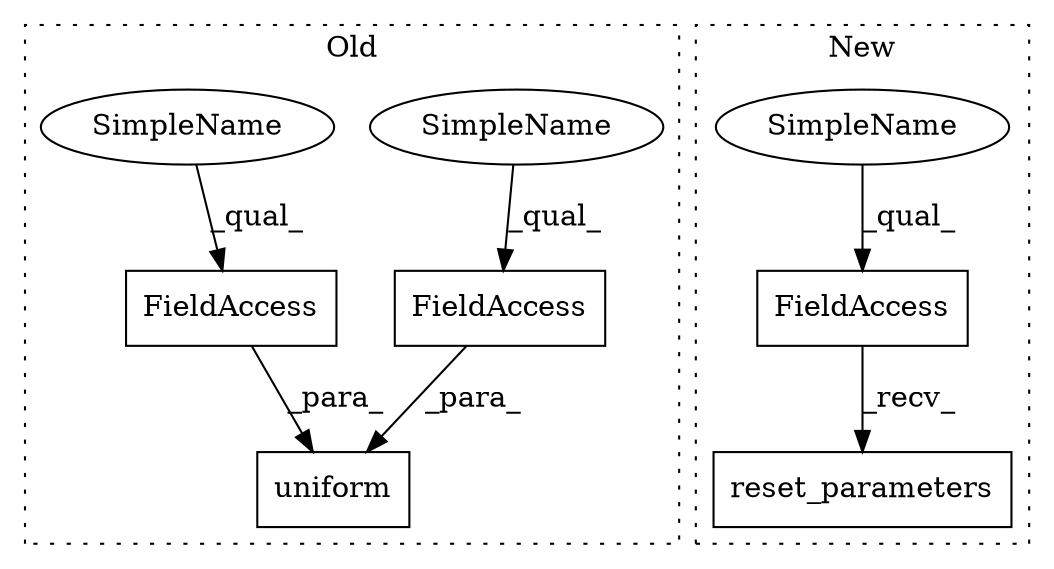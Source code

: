 digraph G {
subgraph cluster0 {
1 [label="uniform" a="32" s="757,791" l="8,1" shape="box"];
3 [label="FieldAccess" a="22" s="782" l="9" shape="box"];
5 [label="FieldAccess" a="22" s="765" l="16" shape="box"];
6 [label="SimpleName" a="42" s="782" l="4" shape="ellipse"];
7 [label="SimpleName" a="42" s="765" l="4" shape="ellipse"];
label = "Old";
style="dotted";
}
subgraph cluster1 {
2 [label="reset_parameters" a="32" s="616" l="18" shape="box"];
4 [label="FieldAccess" a="22" s="603" l="12" shape="box"];
8 [label="SimpleName" a="42" s="603" l="4" shape="ellipse"];
label = "New";
style="dotted";
}
3 -> 1 [label="_para_"];
4 -> 2 [label="_recv_"];
5 -> 1 [label="_para_"];
6 -> 3 [label="_qual_"];
7 -> 5 [label="_qual_"];
8 -> 4 [label="_qual_"];
}
